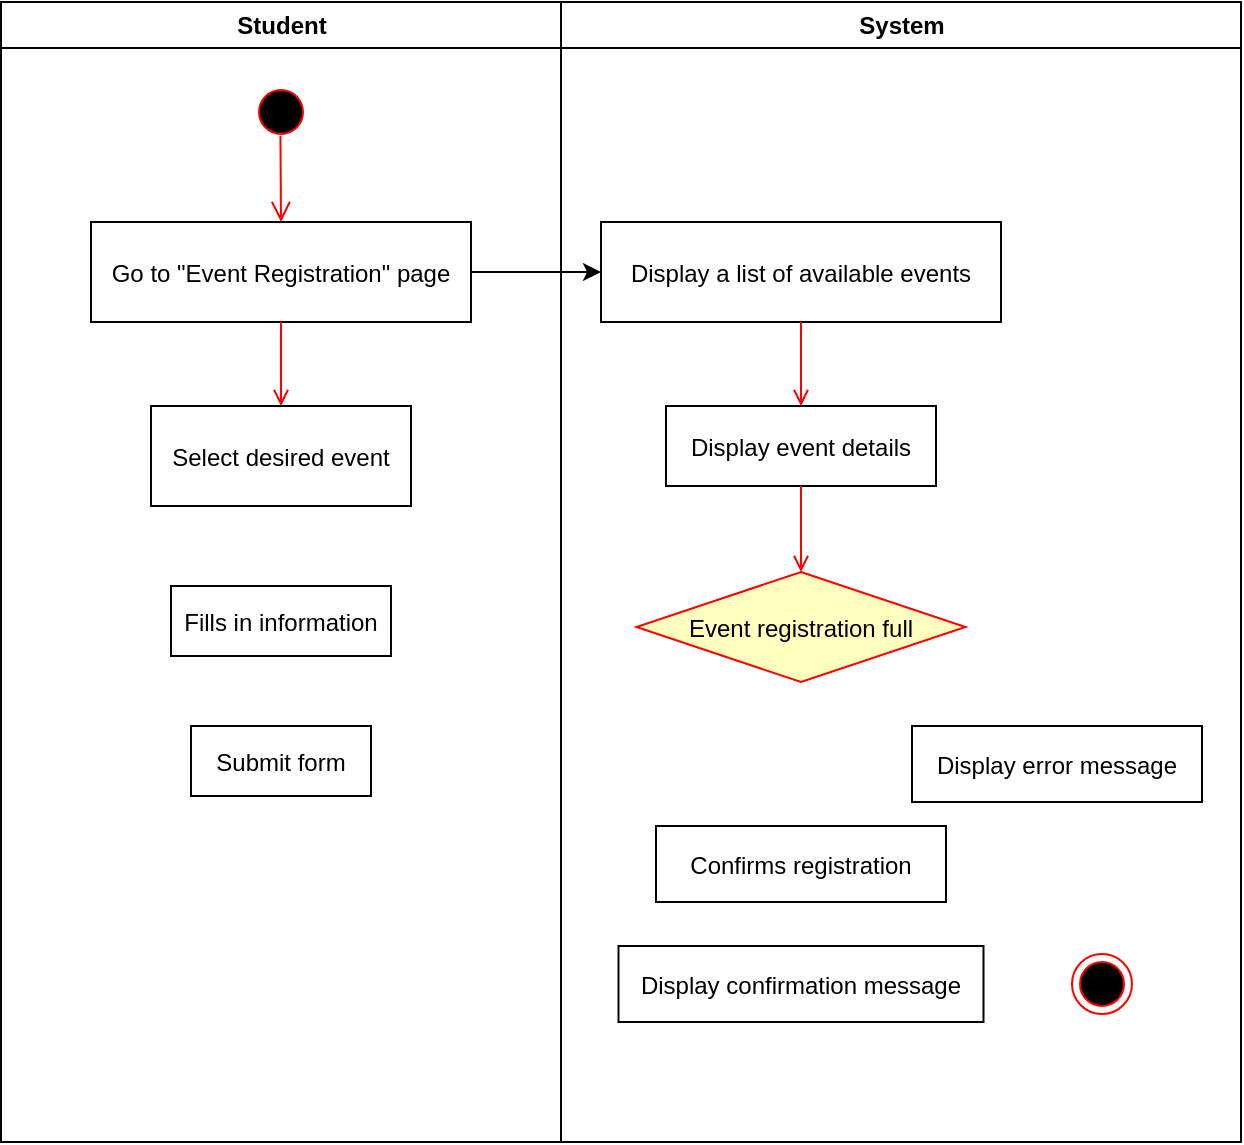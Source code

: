 <mxfile version="21.2.9" type="github">
  <diagram name="Page-1" id="e7e014a7-5840-1c2e-5031-d8a46d1fe8dd">
    <mxGraphModel dx="1613" dy="676" grid="1" gridSize="10" guides="1" tooltips="1" connect="1" arrows="1" fold="1" page="1" pageScale="1" pageWidth="1169" pageHeight="826" background="none" math="0" shadow="0">
      <root>
        <mxCell id="0" />
        <mxCell id="1" parent="0" />
        <mxCell id="2" value="Student" style="swimlane;whiteSpace=wrap" parent="1" vertex="1">
          <mxGeometry x="164.5" y="128" width="280" height="570" as="geometry" />
        </mxCell>
        <mxCell id="5" value="" style="ellipse;shape=startState;fillColor=#000000;strokeColor=#ff0000;" parent="2" vertex="1">
          <mxGeometry x="125" y="40" width="30" height="30" as="geometry" />
        </mxCell>
        <mxCell id="6" value="" style="edgeStyle=elbowEdgeStyle;elbow=horizontal;verticalAlign=bottom;endArrow=open;endSize=8;strokeColor=#FF0000;endFill=1;rounded=0;exitX=0.491;exitY=0.897;exitDx=0;exitDy=0;exitPerimeter=0;" parent="2" source="5" target="7" edge="1">
          <mxGeometry x="100" y="40" as="geometry">
            <mxPoint x="115" y="110" as="targetPoint" />
            <Array as="points">
              <mxPoint x="140" y="72" />
            </Array>
          </mxGeometry>
        </mxCell>
        <mxCell id="7" value="Go to &quot;Event Registration&quot; page" style="" parent="2" vertex="1">
          <mxGeometry x="45" y="110" width="190" height="50" as="geometry" />
        </mxCell>
        <mxCell id="8" value="Select desired event" style="" parent="2" vertex="1">
          <mxGeometry x="75" y="202" width="130" height="50" as="geometry" />
        </mxCell>
        <mxCell id="9" value="" style="endArrow=open;strokeColor=#FF0000;endFill=1;rounded=0;exitX=0.5;exitY=1;exitDx=0;exitDy=0;" parent="2" source="7" target="8" edge="1">
          <mxGeometry relative="1" as="geometry">
            <mxPoint x="125.5" y="162" as="sourcePoint" />
          </mxGeometry>
        </mxCell>
        <mxCell id="10" value="Fills in information" style="" parent="2" vertex="1">
          <mxGeometry x="85" y="292" width="110" height="35" as="geometry" />
        </mxCell>
        <mxCell id="lpEjQA4FdZ4bIxrVyti0-46" value="Submit form" style="" vertex="1" parent="2">
          <mxGeometry x="95" y="362" width="90" height="35" as="geometry" />
        </mxCell>
        <mxCell id="3" value="System" style="swimlane;whiteSpace=wrap" parent="1" vertex="1">
          <mxGeometry x="444.5" y="128" width="340" height="570" as="geometry" />
        </mxCell>
        <mxCell id="15" value="Display a list of available events" style="" parent="3" vertex="1">
          <mxGeometry x="20" y="110" width="200" height="50" as="geometry" />
        </mxCell>
        <mxCell id="16" value="Display event details" style="" parent="3" vertex="1">
          <mxGeometry x="52.5" y="202" width="135" height="40" as="geometry" />
        </mxCell>
        <mxCell id="17" value="" style="endArrow=open;strokeColor=#FF0000;endFill=1;rounded=0" parent="3" source="15" target="16" edge="1">
          <mxGeometry relative="1" as="geometry" />
        </mxCell>
        <mxCell id="21" value="Event registration full" style="rhombus;fillColor=#ffffc0;strokeColor=#ff0000;" parent="3" vertex="1">
          <mxGeometry x="37.75" y="285" width="164.5" height="55" as="geometry" />
        </mxCell>
        <mxCell id="24" value="" style="endArrow=open;strokeColor=#FF0000;endFill=1;rounded=0" parent="3" source="16" target="21" edge="1">
          <mxGeometry relative="1" as="geometry" />
        </mxCell>
        <mxCell id="38" value="" style="ellipse;shape=endState;fillColor=#000000;strokeColor=#ff0000" parent="3" vertex="1">
          <mxGeometry x="255.5" y="476" width="30" height="30" as="geometry" />
        </mxCell>
        <mxCell id="lpEjQA4FdZ4bIxrVyti0-44" value="Display error message" style="" vertex="1" parent="3">
          <mxGeometry x="175.5" y="362" width="145" height="38" as="geometry" />
        </mxCell>
        <mxCell id="lpEjQA4FdZ4bIxrVyti0-47" value="Confirms registration" style="" vertex="1" parent="3">
          <mxGeometry x="47.5" y="412" width="145" height="38" as="geometry" />
        </mxCell>
        <mxCell id="lpEjQA4FdZ4bIxrVyti0-48" value="Display confirmation message" style="" vertex="1" parent="3">
          <mxGeometry x="28.75" y="472" width="182.5" height="38" as="geometry" />
        </mxCell>
        <mxCell id="lpEjQA4FdZ4bIxrVyti0-43" value="" style="edgeStyle=orthogonalEdgeStyle;rounded=0;orthogonalLoop=1;jettySize=auto;html=1;" edge="1" parent="1" source="7" target="15">
          <mxGeometry relative="1" as="geometry" />
        </mxCell>
      </root>
    </mxGraphModel>
  </diagram>
</mxfile>
